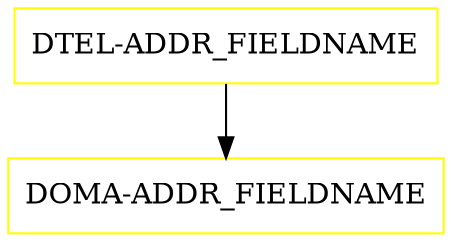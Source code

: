 digraph G {
  "DTEL-ADDR_FIELDNAME" [shape=box,color=yellow];
  "DOMA-ADDR_FIELDNAME" [shape=box,color=yellow,URL="./DOMA_ADDR_FIELDNAME.html"];
  "DTEL-ADDR_FIELDNAME" -> "DOMA-ADDR_FIELDNAME";
}
